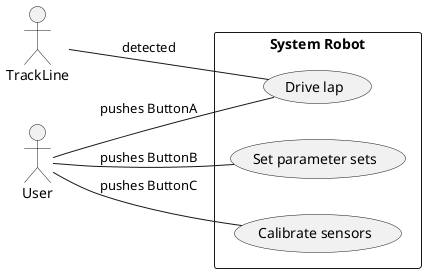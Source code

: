 @startuml USECASE
left to right direction

actor "TrackLine" as aTL 
actor "User" as aUs

'SYSTEM'
rectangle "System Robot" {

    'MAIN USE CASES'
    usecase "Drive lap" as uDl
    usecase "Set parameter sets" as uSps
    usecase "Calibrate sensors" as uCs
    
    'ACTOR TO USE CASE CONNECTIONS'
    aTL -- uDl: detected
    aUs -- uDl: pushes ButtonA
    aUs -- uSps: pushes ButtonB
    aUs -- uCs: pushes ButtonC

}

@enduml